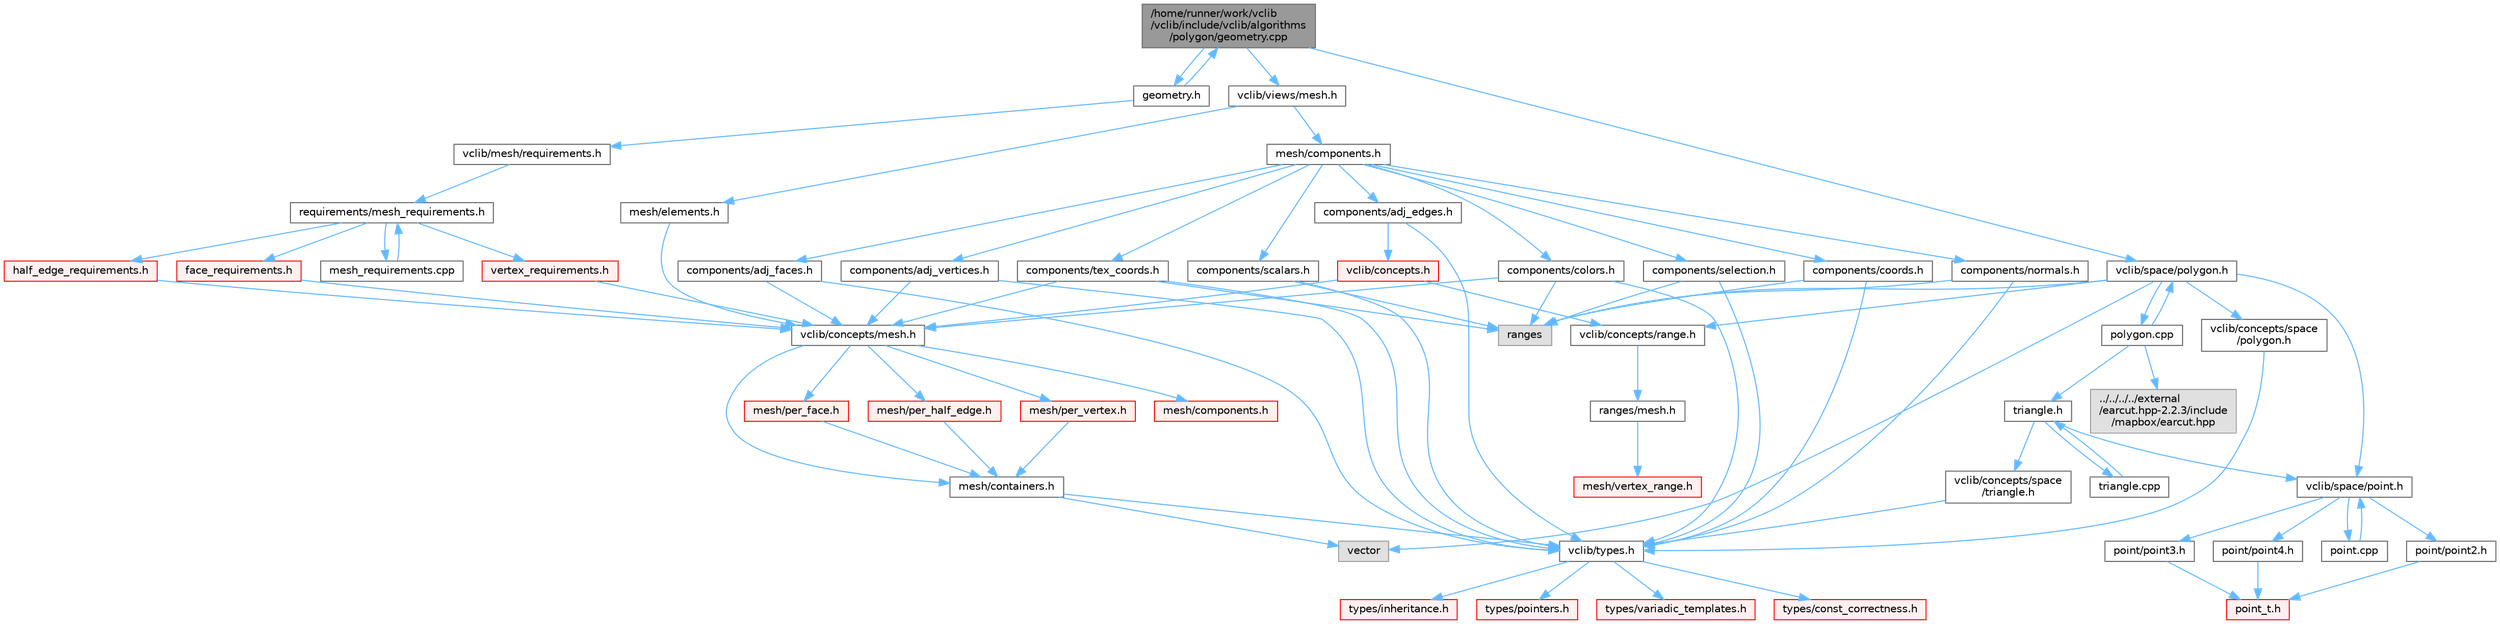 digraph "/home/runner/work/vclib/vclib/include/vclib/algorithms/polygon/geometry.cpp"
{
 // LATEX_PDF_SIZE
  bgcolor="transparent";
  edge [fontname=Helvetica,fontsize=10,labelfontname=Helvetica,labelfontsize=10];
  node [fontname=Helvetica,fontsize=10,shape=box,height=0.2,width=0.4];
  Node1 [label="/home/runner/work/vclib\l/vclib/include/vclib/algorithms\l/polygon/geometry.cpp",height=0.2,width=0.4,color="gray40", fillcolor="grey60", style="filled", fontcolor="black",tooltip=" "];
  Node1 -> Node2 [color="steelblue1",style="solid"];
  Node2 [label="geometry.h",height=0.2,width=0.4,color="grey40", fillcolor="white", style="filled",URL="$geometry_8h.html",tooltip=" "];
  Node2 -> Node3 [color="steelblue1",style="solid"];
  Node3 [label="vclib/mesh/requirements.h",height=0.2,width=0.4,color="grey40", fillcolor="white", style="filled",URL="$requirements_8h.html",tooltip=" "];
  Node3 -> Node4 [color="steelblue1",style="solid"];
  Node4 [label="requirements/mesh_requirements.h",height=0.2,width=0.4,color="grey40", fillcolor="white", style="filled",URL="$mesh__requirements_8h.html",tooltip=" "];
  Node4 -> Node5 [color="steelblue1",style="solid"];
  Node5 [label="half_edge_requirements.h",height=0.2,width=0.4,color="red", fillcolor="#FFF0F0", style="filled",URL="$half__edge__requirements_8h.html",tooltip=" "];
  Node5 -> Node6 [color="steelblue1",style="solid"];
  Node6 [label="vclib/concepts/mesh.h",height=0.2,width=0.4,color="grey40", fillcolor="white", style="filled",URL="$concepts_2mesh_8h.html",tooltip=" "];
  Node6 -> Node7 [color="steelblue1",style="solid"];
  Node7 [label="mesh/components.h",height=0.2,width=0.4,color="red", fillcolor="#FFF0F0", style="filled",URL="$concepts_2mesh_2components_8h.html",tooltip=" "];
  Node6 -> Node64 [color="steelblue1",style="solid"];
  Node64 [label="mesh/containers.h",height=0.2,width=0.4,color="grey40", fillcolor="white", style="filled",URL="$concepts_2mesh_2containers_8h.html",tooltip=" "];
  Node64 -> Node9 [color="steelblue1",style="solid"];
  Node9 [label="vector",height=0.2,width=0.4,color="grey60", fillcolor="#E0E0E0", style="filled",tooltip=" "];
  Node64 -> Node11 [color="steelblue1",style="solid"];
  Node11 [label="vclib/types.h",height=0.2,width=0.4,color="grey40", fillcolor="white", style="filled",URL="$types_8h.html",tooltip=" "];
  Node11 -> Node12 [color="steelblue1",style="solid"];
  Node12 [label="types/const_correctness.h",height=0.2,width=0.4,color="red", fillcolor="#FFF0F0", style="filled",URL="$types_2const__correctness_8h.html",tooltip=" "];
  Node11 -> Node14 [color="steelblue1",style="solid"];
  Node14 [label="types/inheritance.h",height=0.2,width=0.4,color="red", fillcolor="#FFF0F0", style="filled",URL="$inheritance_8h.html",tooltip=" "];
  Node11 -> Node15 [color="steelblue1",style="solid"];
  Node15 [label="types/pointers.h",height=0.2,width=0.4,color="red", fillcolor="#FFF0F0", style="filled",URL="$types_2pointers_8h.html",tooltip=" "];
  Node11 -> Node16 [color="steelblue1",style="solid"];
  Node16 [label="types/variadic_templates.h",height=0.2,width=0.4,color="red", fillcolor="#FFF0F0", style="filled",URL="$variadic__templates_8h.html",tooltip=" "];
  Node6 -> Node65 [color="steelblue1",style="solid"];
  Node65 [label="mesh/per_face.h",height=0.2,width=0.4,color="red", fillcolor="#FFF0F0", style="filled",URL="$per__face_8h.html",tooltip=" "];
  Node65 -> Node64 [color="steelblue1",style="solid"];
  Node6 -> Node68 [color="steelblue1",style="solid"];
  Node68 [label="mesh/per_half_edge.h",height=0.2,width=0.4,color="red", fillcolor="#FFF0F0", style="filled",URL="$per__half__edge_8h.html",tooltip=" "];
  Node68 -> Node64 [color="steelblue1",style="solid"];
  Node6 -> Node70 [color="steelblue1",style="solid"];
  Node70 [label="mesh/per_vertex.h",height=0.2,width=0.4,color="red", fillcolor="#FFF0F0", style="filled",URL="$per__vertex_8h.html",tooltip=" "];
  Node70 -> Node64 [color="steelblue1",style="solid"];
  Node4 -> Node154 [color="steelblue1",style="solid"];
  Node154 [label="face_requirements.h",height=0.2,width=0.4,color="red", fillcolor="#FFF0F0", style="filled",URL="$face__requirements_8h.html",tooltip=" "];
  Node154 -> Node6 [color="steelblue1",style="solid"];
  Node4 -> Node73 [color="steelblue1",style="solid"];
  Node73 [label="vertex_requirements.h",height=0.2,width=0.4,color="red", fillcolor="#FFF0F0", style="filled",URL="$vertex__requirements_8h.html",tooltip=" "];
  Node73 -> Node6 [color="steelblue1",style="solid"];
  Node4 -> Node179 [color="steelblue1",style="solid"];
  Node179 [label="mesh_requirements.cpp",height=0.2,width=0.4,color="grey40", fillcolor="white", style="filled",URL="$mesh__requirements_8cpp.html",tooltip=" "];
  Node179 -> Node4 [color="steelblue1",style="solid"];
  Node2 -> Node1 [color="steelblue1",style="solid"];
  Node1 -> Node180 [color="steelblue1",style="solid"];
  Node180 [label="vclib/space/polygon.h",height=0.2,width=0.4,color="grey40", fillcolor="white", style="filled",URL="$space_2polygon_8h.html",tooltip=" "];
  Node180 -> Node90 [color="steelblue1",style="solid"];
  Node90 [label="ranges",height=0.2,width=0.4,color="grey60", fillcolor="#E0E0E0", style="filled",tooltip=" "];
  Node180 -> Node9 [color="steelblue1",style="solid"];
  Node180 -> Node181 [color="steelblue1",style="solid"];
  Node181 [label="vclib/concepts/space\l/polygon.h",height=0.2,width=0.4,color="grey40", fillcolor="white", style="filled",URL="$concepts_2space_2polygon_8h.html",tooltip=" "];
  Node181 -> Node11 [color="steelblue1",style="solid"];
  Node180 -> Node182 [color="steelblue1",style="solid"];
  Node182 [label="vclib/concepts/range.h",height=0.2,width=0.4,color="grey40", fillcolor="white", style="filled",URL="$range_8h.html",tooltip=" "];
  Node182 -> Node183 [color="steelblue1",style="solid"];
  Node183 [label="ranges/mesh.h",height=0.2,width=0.4,color="grey40", fillcolor="white", style="filled",URL="$concepts_2ranges_2mesh_8h.html",tooltip=" "];
  Node183 -> Node184 [color="steelblue1",style="solid"];
  Node184 [label="mesh/vertex_range.h",height=0.2,width=0.4,color="red", fillcolor="#FFF0F0", style="filled",URL="$vertex__range_8h.html",tooltip=" "];
  Node180 -> Node44 [color="steelblue1",style="solid"];
  Node44 [label="vclib/space/point.h",height=0.2,width=0.4,color="grey40", fillcolor="white", style="filled",URL="$space_2point_8h.html",tooltip=" "];
  Node44 -> Node45 [color="steelblue1",style="solid"];
  Node45 [label="point/point2.h",height=0.2,width=0.4,color="grey40", fillcolor="white", style="filled",URL="$point2_8h.html",tooltip=" "];
  Node45 -> Node29 [color="steelblue1",style="solid"];
  Node29 [label="point_t.h",height=0.2,width=0.4,color="red", fillcolor="#FFF0F0", style="filled",URL="$point__t_8h.html",tooltip=" "];
  Node44 -> Node46 [color="steelblue1",style="solid"];
  Node46 [label="point/point3.h",height=0.2,width=0.4,color="grey40", fillcolor="white", style="filled",URL="$point3_8h.html",tooltip=" "];
  Node46 -> Node29 [color="steelblue1",style="solid"];
  Node44 -> Node28 [color="steelblue1",style="solid"];
  Node28 [label="point/point4.h",height=0.2,width=0.4,color="grey40", fillcolor="white", style="filled",URL="$point4_8h.html",tooltip=" "];
  Node28 -> Node29 [color="steelblue1",style="solid"];
  Node44 -> Node47 [color="steelblue1",style="solid"];
  Node47 [label="point.cpp",height=0.2,width=0.4,color="grey40", fillcolor="white", style="filled",URL="$point_8cpp.html",tooltip=" "];
  Node47 -> Node44 [color="steelblue1",style="solid"];
  Node180 -> Node189 [color="steelblue1",style="solid"];
  Node189 [label="polygon.cpp",height=0.2,width=0.4,color="grey40", fillcolor="white", style="filled",URL="$polygon_8cpp.html",tooltip=" "];
  Node189 -> Node180 [color="steelblue1",style="solid"];
  Node189 -> Node190 [color="steelblue1",style="solid"];
  Node190 [label="triangle.h",height=0.2,width=0.4,color="grey40", fillcolor="white", style="filled",URL="$space_2triangle_8h.html",tooltip=" "];
  Node190 -> Node191 [color="steelblue1",style="solid"];
  Node191 [label="vclib/concepts/space\l/triangle.h",height=0.2,width=0.4,color="grey40", fillcolor="white", style="filled",URL="$concepts_2space_2triangle_8h.html",tooltip=" "];
  Node191 -> Node11 [color="steelblue1",style="solid"];
  Node190 -> Node44 [color="steelblue1",style="solid"];
  Node190 -> Node192 [color="steelblue1",style="solid"];
  Node192 [label="triangle.cpp",height=0.2,width=0.4,color="grey40", fillcolor="white", style="filled",URL="$triangle_8cpp.html",tooltip=" "];
  Node192 -> Node190 [color="steelblue1",style="solid"];
  Node189 -> Node193 [color="steelblue1",style="solid"];
  Node193 [label="../../../../external\l/earcut.hpp-2.2.3/include\l/mapbox/earcut.hpp",height=0.2,width=0.4,color="grey60", fillcolor="#E0E0E0", style="filled",tooltip=" "];
  Node1 -> Node194 [color="steelblue1",style="solid"];
  Node194 [label="vclib/views/mesh.h",height=0.2,width=0.4,color="grey40", fillcolor="white", style="filled",URL="$views_2mesh_8h.html",tooltip=" "];
  Node194 -> Node195 [color="steelblue1",style="solid"];
  Node195 [label="mesh/components.h",height=0.2,width=0.4,color="grey40", fillcolor="white", style="filled",URL="$views_2mesh_2components_8h.html",tooltip=" "];
  Node195 -> Node196 [color="steelblue1",style="solid"];
  Node196 [label="components/adj_edges.h",height=0.2,width=0.4,color="grey40", fillcolor="white", style="filled",URL="$adj__edges_8h.html",tooltip=" "];
  Node196 -> Node197 [color="steelblue1",style="solid"];
  Node197 [label="vclib/concepts.h",height=0.2,width=0.4,color="red", fillcolor="#FFF0F0", style="filled",URL="$concepts_8h.html",tooltip=" "];
  Node197 -> Node6 [color="steelblue1",style="solid"];
  Node197 -> Node182 [color="steelblue1",style="solid"];
  Node196 -> Node11 [color="steelblue1",style="solid"];
  Node195 -> Node205 [color="steelblue1",style="solid"];
  Node205 [label="components/adj_faces.h",height=0.2,width=0.4,color="grey40", fillcolor="white", style="filled",URL="$adj__faces_8h.html",tooltip=" "];
  Node205 -> Node6 [color="steelblue1",style="solid"];
  Node205 -> Node11 [color="steelblue1",style="solid"];
  Node195 -> Node206 [color="steelblue1",style="solid"];
  Node206 [label="components/adj_vertices.h",height=0.2,width=0.4,color="grey40", fillcolor="white", style="filled",URL="$adj__vertices_8h.html",tooltip=" "];
  Node206 -> Node6 [color="steelblue1",style="solid"];
  Node206 -> Node11 [color="steelblue1",style="solid"];
  Node195 -> Node207 [color="steelblue1",style="solid"];
  Node207 [label="components/colors.h",height=0.2,width=0.4,color="grey40", fillcolor="white", style="filled",URL="$colors_8h.html",tooltip=" "];
  Node207 -> Node6 [color="steelblue1",style="solid"];
  Node207 -> Node11 [color="steelblue1",style="solid"];
  Node207 -> Node90 [color="steelblue1",style="solid"];
  Node195 -> Node208 [color="steelblue1",style="solid"];
  Node208 [label="components/coords.h",height=0.2,width=0.4,color="grey40", fillcolor="white", style="filled",URL="$coords_8h.html",tooltip=" "];
  Node208 -> Node11 [color="steelblue1",style="solid"];
  Node208 -> Node90 [color="steelblue1",style="solid"];
  Node195 -> Node209 [color="steelblue1",style="solid"];
  Node209 [label="components/normals.h",height=0.2,width=0.4,color="grey40", fillcolor="white", style="filled",URL="$normals_8h.html",tooltip=" "];
  Node209 -> Node11 [color="steelblue1",style="solid"];
  Node209 -> Node90 [color="steelblue1",style="solid"];
  Node195 -> Node210 [color="steelblue1",style="solid"];
  Node210 [label="components/scalars.h",height=0.2,width=0.4,color="grey40", fillcolor="white", style="filled",URL="$scalars_8h.html",tooltip=" "];
  Node210 -> Node11 [color="steelblue1",style="solid"];
  Node210 -> Node90 [color="steelblue1",style="solid"];
  Node195 -> Node211 [color="steelblue1",style="solid"];
  Node211 [label="components/selection.h",height=0.2,width=0.4,color="grey40", fillcolor="white", style="filled",URL="$views_2mesh_2components_2selection_8h.html",tooltip=" "];
  Node211 -> Node11 [color="steelblue1",style="solid"];
  Node211 -> Node90 [color="steelblue1",style="solid"];
  Node195 -> Node212 [color="steelblue1",style="solid"];
  Node212 [label="components/tex_coords.h",height=0.2,width=0.4,color="grey40", fillcolor="white", style="filled",URL="$tex__coords_8h.html",tooltip=" "];
  Node212 -> Node6 [color="steelblue1",style="solid"];
  Node212 -> Node11 [color="steelblue1",style="solid"];
  Node212 -> Node90 [color="steelblue1",style="solid"];
  Node194 -> Node213 [color="steelblue1",style="solid"];
  Node213 [label="mesh/elements.h",height=0.2,width=0.4,color="grey40", fillcolor="white", style="filled",URL="$elements_8h.html",tooltip=" "];
  Node213 -> Node6 [color="steelblue1",style="solid"];
}
